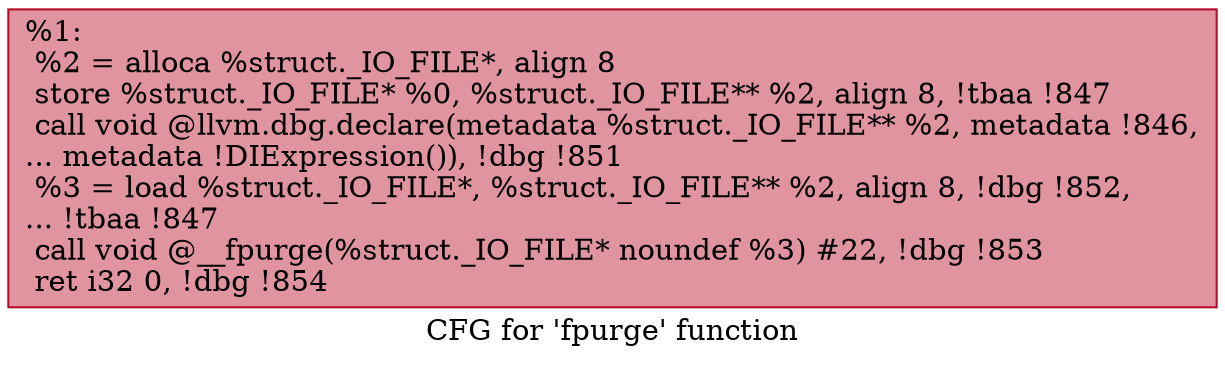 digraph "CFG for 'fpurge' function" {
	label="CFG for 'fpurge' function";

	Node0xe23470 [shape=record,color="#b70d28ff", style=filled, fillcolor="#b70d2870",label="{%1:\l  %2 = alloca %struct._IO_FILE*, align 8\l  store %struct._IO_FILE* %0, %struct._IO_FILE** %2, align 8, !tbaa !847\l  call void @llvm.dbg.declare(metadata %struct._IO_FILE** %2, metadata !846,\l... metadata !DIExpression()), !dbg !851\l  %3 = load %struct._IO_FILE*, %struct._IO_FILE** %2, align 8, !dbg !852,\l... !tbaa !847\l  call void @__fpurge(%struct._IO_FILE* noundef %3) #22, !dbg !853\l  ret i32 0, !dbg !854\l}"];
}
